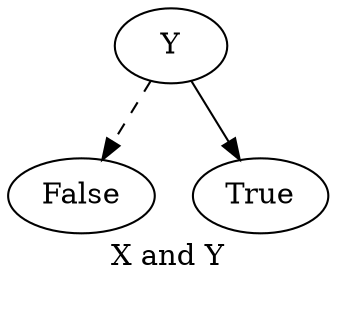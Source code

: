 digraph{
label="X and Y\n\n"
3129867522512[label=Y]3129867522672[label="False
"]
3129867522512 -> 3129867522672[style=dashed label="" fontcolor = gray]
3129867521872[label="True
"]
3129867522512 -> 3129867521872 [label="" fontcolor = gray]
}
